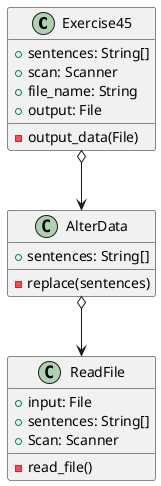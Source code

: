 @startuml
'https://plantuml.com/class-diagram

class Exercise45{
    + sentences: String[]
    + scan: Scanner
    + file_name: String
    + output: File

    -output_data(File)
}

class AlterData{
    + sentences: String[]

    - replace(sentences)
}

class ReadFile{
    + input: File
    + sentences: String[]
    + Scan: Scanner

    - read_file()
}

Exercise45 o--> AlterData
AlterData o--> ReadFile
@enduml
